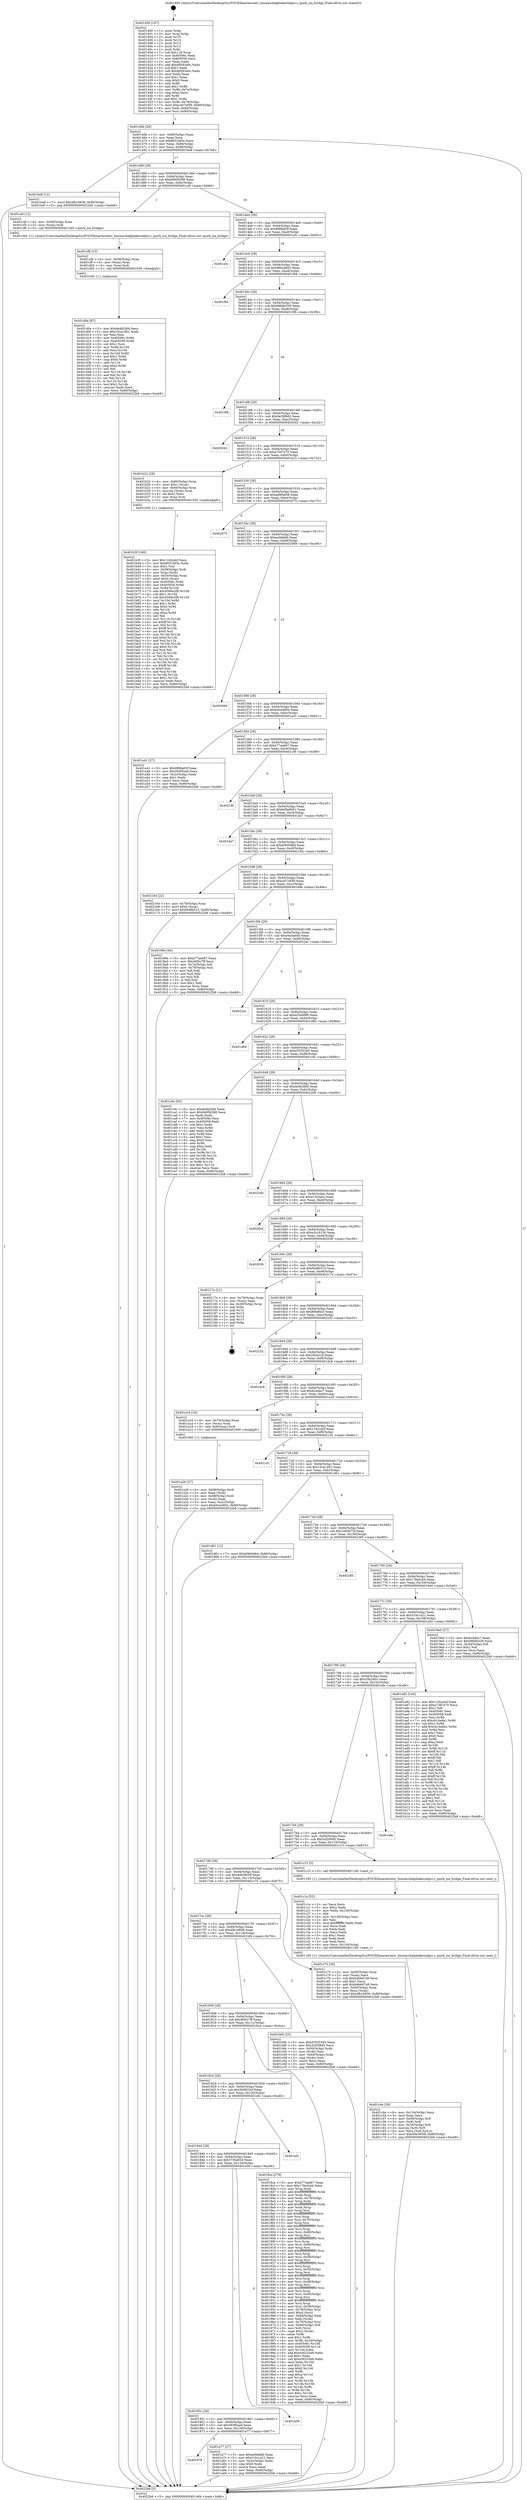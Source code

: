 digraph "0x401400" {
  label = "0x401400 (/mnt/c/Users/mathe/Desktop/tcc/POCII/binaries/extr_linuxarchalphakernelpci.c_quirk_isa_bridge_Final-ollvm.out::main(0))"
  labelloc = "t"
  node[shape=record]

  Entry [label="",width=0.3,height=0.3,shape=circle,fillcolor=black,style=filled]
  "0x40146b" [label="{
     0x40146b [29]\l
     | [instrs]\l
     &nbsp;&nbsp;0x40146b \<+3\>: mov -0x80(%rbp),%eax\l
     &nbsp;&nbsp;0x40146e \<+2\>: mov %eax,%ecx\l
     &nbsp;&nbsp;0x401470 \<+6\>: sub $0x8031bf3e,%ecx\l
     &nbsp;&nbsp;0x401476 \<+6\>: mov %eax,-0x94(%rbp)\l
     &nbsp;&nbsp;0x40147c \<+6\>: mov %ecx,-0x98(%rbp)\l
     &nbsp;&nbsp;0x401482 \<+6\>: je 0000000000401be8 \<main+0x7e8\>\l
  }"]
  "0x401be8" [label="{
     0x401be8 [12]\l
     | [instrs]\l
     &nbsp;&nbsp;0x401be8 \<+7\>: movl $0x4fb16836,-0x80(%rbp)\l
     &nbsp;&nbsp;0x401bef \<+5\>: jmp 00000000004022b8 \<main+0xeb8\>\l
  }"]
  "0x401488" [label="{
     0x401488 [28]\l
     | [instrs]\l
     &nbsp;&nbsp;0x401488 \<+5\>: jmp 000000000040148d \<main+0x8d\>\l
     &nbsp;&nbsp;0x40148d \<+6\>: mov -0x94(%rbp),%eax\l
     &nbsp;&nbsp;0x401493 \<+5\>: sub $0x8485b398,%eax\l
     &nbsp;&nbsp;0x401498 \<+6\>: mov %eax,-0x9c(%rbp)\l
     &nbsp;&nbsp;0x40149e \<+6\>: je 0000000000401cef \<main+0x8ef\>\l
  }"]
  Exit [label="",width=0.3,height=0.3,shape=circle,fillcolor=black,style=filled,peripheries=2]
  "0x401cef" [label="{
     0x401cef [12]\l
     | [instrs]\l
     &nbsp;&nbsp;0x401cef \<+4\>: mov -0x58(%rbp),%rax\l
     &nbsp;&nbsp;0x401cf3 \<+3\>: mov (%rax),%rdi\l
     &nbsp;&nbsp;0x401cf6 \<+5\>: call 00000000004013e0 \<quirk_isa_bridge\>\l
     | [calls]\l
     &nbsp;&nbsp;0x4013e0 \{1\} (/mnt/c/Users/mathe/Desktop/tcc/POCII/binaries/extr_linuxarchalphakernelpci.c_quirk_isa_bridge_Final-ollvm.out::quirk_isa_bridge)\l
  }"]
  "0x4014a4" [label="{
     0x4014a4 [28]\l
     | [instrs]\l
     &nbsp;&nbsp;0x4014a4 \<+5\>: jmp 00000000004014a9 \<main+0xa9\>\l
     &nbsp;&nbsp;0x4014a9 \<+6\>: mov -0x94(%rbp),%eax\l
     &nbsp;&nbsp;0x4014af \<+5\>: sub $0x8f98a83f,%eax\l
     &nbsp;&nbsp;0x4014b4 \<+6\>: mov %eax,-0xa0(%rbp)\l
     &nbsp;&nbsp;0x4014ba \<+6\>: je 0000000000401a5c \<main+0x65c\>\l
  }"]
  "0x401d0a" [label="{
     0x401d0a [87]\l
     | [instrs]\l
     &nbsp;&nbsp;0x401d0a \<+5\>: mov $0xde4b2bf4,%ecx\l
     &nbsp;&nbsp;0x401d0f \<+5\>: mov $0x15ca1461,%edx\l
     &nbsp;&nbsp;0x401d14 \<+2\>: xor %esi,%esi\l
     &nbsp;&nbsp;0x401d16 \<+8\>: mov 0x40506c,%r8d\l
     &nbsp;&nbsp;0x401d1e \<+8\>: mov 0x405058,%r9d\l
     &nbsp;&nbsp;0x401d26 \<+3\>: sub $0x1,%esi\l
     &nbsp;&nbsp;0x401d29 \<+3\>: mov %r8d,%r10d\l
     &nbsp;&nbsp;0x401d2c \<+3\>: add %esi,%r10d\l
     &nbsp;&nbsp;0x401d2f \<+4\>: imul %r10d,%r8d\l
     &nbsp;&nbsp;0x401d33 \<+4\>: and $0x1,%r8d\l
     &nbsp;&nbsp;0x401d37 \<+4\>: cmp $0x0,%r8d\l
     &nbsp;&nbsp;0x401d3b \<+4\>: sete %r11b\l
     &nbsp;&nbsp;0x401d3f \<+4\>: cmp $0xa,%r9d\l
     &nbsp;&nbsp;0x401d43 \<+3\>: setl %bl\l
     &nbsp;&nbsp;0x401d46 \<+3\>: mov %r11b,%r14b\l
     &nbsp;&nbsp;0x401d49 \<+3\>: and %bl,%r14b\l
     &nbsp;&nbsp;0x401d4c \<+3\>: xor %bl,%r11b\l
     &nbsp;&nbsp;0x401d4f \<+3\>: or %r11b,%r14b\l
     &nbsp;&nbsp;0x401d52 \<+4\>: test $0x1,%r14b\l
     &nbsp;&nbsp;0x401d56 \<+3\>: cmovne %edx,%ecx\l
     &nbsp;&nbsp;0x401d59 \<+3\>: mov %ecx,-0x80(%rbp)\l
     &nbsp;&nbsp;0x401d5c \<+5\>: jmp 00000000004022b8 \<main+0xeb8\>\l
  }"]
  "0x401a5c" [label="{
     0x401a5c\l
  }", style=dashed]
  "0x4014c0" [label="{
     0x4014c0 [28]\l
     | [instrs]\l
     &nbsp;&nbsp;0x4014c0 \<+5\>: jmp 00000000004014c5 \<main+0xc5\>\l
     &nbsp;&nbsp;0x4014c5 \<+6\>: mov -0x94(%rbp),%eax\l
     &nbsp;&nbsp;0x4014cb \<+5\>: sub $0x96bc46d3,%eax\l
     &nbsp;&nbsp;0x4014d0 \<+6\>: mov %eax,-0xa4(%rbp)\l
     &nbsp;&nbsp;0x4014d6 \<+6\>: je 0000000000401f84 \<main+0xb84\>\l
  }"]
  "0x401cfb" [label="{
     0x401cfb [15]\l
     | [instrs]\l
     &nbsp;&nbsp;0x401cfb \<+4\>: mov -0x58(%rbp),%rax\l
     &nbsp;&nbsp;0x401cff \<+3\>: mov (%rax),%rax\l
     &nbsp;&nbsp;0x401d02 \<+3\>: mov %rax,%rdi\l
     &nbsp;&nbsp;0x401d05 \<+5\>: call 0000000000401030 \<free@plt\>\l
     | [calls]\l
     &nbsp;&nbsp;0x401030 \{1\} (unknown)\l
  }"]
  "0x401f84" [label="{
     0x401f84\l
  }", style=dashed]
  "0x4014dc" [label="{
     0x4014dc [28]\l
     | [instrs]\l
     &nbsp;&nbsp;0x4014dc \<+5\>: jmp 00000000004014e1 \<main+0xe1\>\l
     &nbsp;&nbsp;0x4014e1 \<+6\>: mov -0x94(%rbp),%eax\l
     &nbsp;&nbsp;0x4014e7 \<+5\>: sub $0x99b8e539,%eax\l
     &nbsp;&nbsp;0x4014ec \<+6\>: mov %eax,-0xa8(%rbp)\l
     &nbsp;&nbsp;0x4014f2 \<+6\>: je 00000000004019fb \<main+0x5fb\>\l
  }"]
  "0x401c4e" [label="{
     0x401c4e [39]\l
     | [instrs]\l
     &nbsp;&nbsp;0x401c4e \<+6\>: mov -0x134(%rbp),%ecx\l
     &nbsp;&nbsp;0x401c54 \<+3\>: imul %eax,%ecx\l
     &nbsp;&nbsp;0x401c57 \<+4\>: mov -0x58(%rbp),%r8\l
     &nbsp;&nbsp;0x401c5b \<+3\>: mov (%r8),%r8\l
     &nbsp;&nbsp;0x401c5e \<+4\>: mov -0x50(%rbp),%r9\l
     &nbsp;&nbsp;0x401c62 \<+3\>: movslq (%r9),%r9\l
     &nbsp;&nbsp;0x401c65 \<+4\>: mov %ecx,(%r8,%r9,4)\l
     &nbsp;&nbsp;0x401c69 \<+7\>: movl $0x40b3830f,-0x80(%rbp)\l
     &nbsp;&nbsp;0x401c70 \<+5\>: jmp 00000000004022b8 \<main+0xeb8\>\l
  }"]
  "0x4019fb" [label="{
     0x4019fb\l
  }", style=dashed]
  "0x4014f8" [label="{
     0x4014f8 [28]\l
     | [instrs]\l
     &nbsp;&nbsp;0x4014f8 \<+5\>: jmp 00000000004014fd \<main+0xfd\>\l
     &nbsp;&nbsp;0x4014fd \<+6\>: mov -0x94(%rbp),%eax\l
     &nbsp;&nbsp;0x401503 \<+5\>: sub $0x9e30f8d2,%eax\l
     &nbsp;&nbsp;0x401508 \<+6\>: mov %eax,-0xac(%rbp)\l
     &nbsp;&nbsp;0x40150e \<+6\>: je 0000000000402042 \<main+0xc42\>\l
  }"]
  "0x401c1a" [label="{
     0x401c1a [52]\l
     | [instrs]\l
     &nbsp;&nbsp;0x401c1a \<+2\>: xor %ecx,%ecx\l
     &nbsp;&nbsp;0x401c1c \<+5\>: mov $0x2,%edx\l
     &nbsp;&nbsp;0x401c21 \<+6\>: mov %edx,-0x130(%rbp)\l
     &nbsp;&nbsp;0x401c27 \<+1\>: cltd\l
     &nbsp;&nbsp;0x401c28 \<+6\>: mov -0x130(%rbp),%esi\l
     &nbsp;&nbsp;0x401c2e \<+2\>: idiv %esi\l
     &nbsp;&nbsp;0x401c30 \<+6\>: imul $0xfffffffe,%edx,%edx\l
     &nbsp;&nbsp;0x401c36 \<+2\>: mov %ecx,%edi\l
     &nbsp;&nbsp;0x401c38 \<+2\>: sub %edx,%edi\l
     &nbsp;&nbsp;0x401c3a \<+2\>: mov %ecx,%edx\l
     &nbsp;&nbsp;0x401c3c \<+3\>: sub $0x1,%edx\l
     &nbsp;&nbsp;0x401c3f \<+2\>: add %edx,%edi\l
     &nbsp;&nbsp;0x401c41 \<+2\>: sub %edi,%ecx\l
     &nbsp;&nbsp;0x401c43 \<+6\>: mov %ecx,-0x134(%rbp)\l
     &nbsp;&nbsp;0x401c49 \<+5\>: call 0000000000401160 \<next_i\>\l
     | [calls]\l
     &nbsp;&nbsp;0x401160 \{1\} (/mnt/c/Users/mathe/Desktop/tcc/POCII/binaries/extr_linuxarchalphakernelpci.c_quirk_isa_bridge_Final-ollvm.out::next_i)\l
  }"]
  "0x402042" [label="{
     0x402042\l
  }", style=dashed]
  "0x401514" [label="{
     0x401514 [28]\l
     | [instrs]\l
     &nbsp;&nbsp;0x401514 \<+5\>: jmp 0000000000401519 \<main+0x119\>\l
     &nbsp;&nbsp;0x401519 \<+6\>: mov -0x94(%rbp),%eax\l
     &nbsp;&nbsp;0x40151f \<+5\>: sub $0xa7387e70,%eax\l
     &nbsp;&nbsp;0x401524 \<+6\>: mov %eax,-0xb0(%rbp)\l
     &nbsp;&nbsp;0x40152a \<+6\>: je 0000000000401b22 \<main+0x722\>\l
  }"]
  "0x401b3f" [label="{
     0x401b3f [169]\l
     | [instrs]\l
     &nbsp;&nbsp;0x401b3f \<+5\>: mov $0x1162cdcf,%ecx\l
     &nbsp;&nbsp;0x401b44 \<+5\>: mov $0x8031bf3e,%edx\l
     &nbsp;&nbsp;0x401b49 \<+3\>: mov $0x1,%sil\l
     &nbsp;&nbsp;0x401b4c \<+4\>: mov -0x58(%rbp),%rdi\l
     &nbsp;&nbsp;0x401b50 \<+3\>: mov %rax,(%rdi)\l
     &nbsp;&nbsp;0x401b53 \<+4\>: mov -0x50(%rbp),%rax\l
     &nbsp;&nbsp;0x401b57 \<+6\>: movl $0x0,(%rax)\l
     &nbsp;&nbsp;0x401b5d \<+8\>: mov 0x40506c,%r8d\l
     &nbsp;&nbsp;0x401b65 \<+8\>: mov 0x405058,%r9d\l
     &nbsp;&nbsp;0x401b6d \<+3\>: mov %r8d,%r10d\l
     &nbsp;&nbsp;0x401b70 \<+7\>: add $0x4566e2f8,%r10d\l
     &nbsp;&nbsp;0x401b77 \<+4\>: sub $0x1,%r10d\l
     &nbsp;&nbsp;0x401b7b \<+7\>: sub $0x4566e2f8,%r10d\l
     &nbsp;&nbsp;0x401b82 \<+4\>: imul %r10d,%r8d\l
     &nbsp;&nbsp;0x401b86 \<+4\>: and $0x1,%r8d\l
     &nbsp;&nbsp;0x401b8a \<+4\>: cmp $0x0,%r8d\l
     &nbsp;&nbsp;0x401b8e \<+4\>: sete %r11b\l
     &nbsp;&nbsp;0x401b92 \<+4\>: cmp $0xa,%r9d\l
     &nbsp;&nbsp;0x401b96 \<+3\>: setl %bl\l
     &nbsp;&nbsp;0x401b99 \<+3\>: mov %r11b,%r14b\l
     &nbsp;&nbsp;0x401b9c \<+4\>: xor $0xff,%r14b\l
     &nbsp;&nbsp;0x401ba0 \<+3\>: mov %bl,%r15b\l
     &nbsp;&nbsp;0x401ba3 \<+4\>: xor $0xff,%r15b\l
     &nbsp;&nbsp;0x401ba7 \<+4\>: xor $0x0,%sil\l
     &nbsp;&nbsp;0x401bab \<+3\>: mov %r14b,%r12b\l
     &nbsp;&nbsp;0x401bae \<+4\>: and $0x0,%r12b\l
     &nbsp;&nbsp;0x401bb2 \<+3\>: and %sil,%r11b\l
     &nbsp;&nbsp;0x401bb5 \<+3\>: mov %r15b,%r13b\l
     &nbsp;&nbsp;0x401bb8 \<+4\>: and $0x0,%r13b\l
     &nbsp;&nbsp;0x401bbc \<+3\>: and %sil,%bl\l
     &nbsp;&nbsp;0x401bbf \<+3\>: or %r11b,%r12b\l
     &nbsp;&nbsp;0x401bc2 \<+3\>: or %bl,%r13b\l
     &nbsp;&nbsp;0x401bc5 \<+3\>: xor %r13b,%r12b\l
     &nbsp;&nbsp;0x401bc8 \<+3\>: or %r15b,%r14b\l
     &nbsp;&nbsp;0x401bcb \<+4\>: xor $0xff,%r14b\l
     &nbsp;&nbsp;0x401bcf \<+4\>: or $0x0,%sil\l
     &nbsp;&nbsp;0x401bd3 \<+3\>: and %sil,%r14b\l
     &nbsp;&nbsp;0x401bd6 \<+3\>: or %r14b,%r12b\l
     &nbsp;&nbsp;0x401bd9 \<+4\>: test $0x1,%r12b\l
     &nbsp;&nbsp;0x401bdd \<+3\>: cmovne %edx,%ecx\l
     &nbsp;&nbsp;0x401be0 \<+3\>: mov %ecx,-0x80(%rbp)\l
     &nbsp;&nbsp;0x401be3 \<+5\>: jmp 00000000004022b8 \<main+0xeb8\>\l
  }"]
  "0x401b22" [label="{
     0x401b22 [29]\l
     | [instrs]\l
     &nbsp;&nbsp;0x401b22 \<+4\>: mov -0x60(%rbp),%rax\l
     &nbsp;&nbsp;0x401b26 \<+6\>: movl $0x1,(%rax)\l
     &nbsp;&nbsp;0x401b2c \<+4\>: mov -0x60(%rbp),%rax\l
     &nbsp;&nbsp;0x401b30 \<+3\>: movslq (%rax),%rax\l
     &nbsp;&nbsp;0x401b33 \<+4\>: shl $0x2,%rax\l
     &nbsp;&nbsp;0x401b37 \<+3\>: mov %rax,%rdi\l
     &nbsp;&nbsp;0x401b3a \<+5\>: call 0000000000401050 \<malloc@plt\>\l
     | [calls]\l
     &nbsp;&nbsp;0x401050 \{1\} (unknown)\l
  }"]
  "0x401530" [label="{
     0x401530 [28]\l
     | [instrs]\l
     &nbsp;&nbsp;0x401530 \<+5\>: jmp 0000000000401535 \<main+0x135\>\l
     &nbsp;&nbsp;0x401535 \<+6\>: mov -0x94(%rbp),%eax\l
     &nbsp;&nbsp;0x40153b \<+5\>: sub $0xadf6bb58,%eax\l
     &nbsp;&nbsp;0x401540 \<+6\>: mov %eax,-0xb4(%rbp)\l
     &nbsp;&nbsp;0x401546 \<+6\>: je 0000000000402075 \<main+0xc75\>\l
  }"]
  "0x401878" [label="{
     0x401878\l
  }", style=dashed]
  "0x402075" [label="{
     0x402075\l
  }", style=dashed]
  "0x40154c" [label="{
     0x40154c [28]\l
     | [instrs]\l
     &nbsp;&nbsp;0x40154c \<+5\>: jmp 0000000000401551 \<main+0x151\>\l
     &nbsp;&nbsp;0x401551 \<+6\>: mov -0x94(%rbp),%eax\l
     &nbsp;&nbsp;0x401557 \<+5\>: sub $0xae9efafd,%eax\l
     &nbsp;&nbsp;0x40155c \<+6\>: mov %eax,-0xb8(%rbp)\l
     &nbsp;&nbsp;0x401562 \<+6\>: je 0000000000402069 \<main+0xc69\>\l
  }"]
  "0x401a77" [label="{
     0x401a77 [27]\l
     | [instrs]\l
     &nbsp;&nbsp;0x401a77 \<+5\>: mov $0xae9efafd,%eax\l
     &nbsp;&nbsp;0x401a7c \<+5\>: mov $0x310c1a21,%ecx\l
     &nbsp;&nbsp;0x401a81 \<+3\>: mov -0x2c(%rbp),%edx\l
     &nbsp;&nbsp;0x401a84 \<+3\>: cmp $0x0,%edx\l
     &nbsp;&nbsp;0x401a87 \<+3\>: cmove %ecx,%eax\l
     &nbsp;&nbsp;0x401a8a \<+3\>: mov %eax,-0x80(%rbp)\l
     &nbsp;&nbsp;0x401a8d \<+5\>: jmp 00000000004022b8 \<main+0xeb8\>\l
  }"]
  "0x402069" [label="{
     0x402069\l
  }", style=dashed]
  "0x401568" [label="{
     0x401568 [28]\l
     | [instrs]\l
     &nbsp;&nbsp;0x401568 \<+5\>: jmp 000000000040156d \<main+0x16d\>\l
     &nbsp;&nbsp;0x40156d \<+6\>: mov -0x94(%rbp),%eax\l
     &nbsp;&nbsp;0x401573 \<+5\>: sub $0xb0ce485e,%eax\l
     &nbsp;&nbsp;0x401578 \<+6\>: mov %eax,-0xbc(%rbp)\l
     &nbsp;&nbsp;0x40157e \<+6\>: je 0000000000401a41 \<main+0x641\>\l
  }"]
  "0x40185c" [label="{
     0x40185c [28]\l
     | [instrs]\l
     &nbsp;&nbsp;0x40185c \<+5\>: jmp 0000000000401861 \<main+0x461\>\l
     &nbsp;&nbsp;0x401861 \<+6\>: mov -0x94(%rbp),%eax\l
     &nbsp;&nbsp;0x401867 \<+5\>: sub $0x593f5aa9,%eax\l
     &nbsp;&nbsp;0x40186c \<+6\>: mov %eax,-0x128(%rbp)\l
     &nbsp;&nbsp;0x401872 \<+6\>: je 0000000000401a77 \<main+0x677\>\l
  }"]
  "0x401a41" [label="{
     0x401a41 [27]\l
     | [instrs]\l
     &nbsp;&nbsp;0x401a41 \<+5\>: mov $0x8f98a83f,%eax\l
     &nbsp;&nbsp;0x401a46 \<+5\>: mov $0x593f5aa9,%ecx\l
     &nbsp;&nbsp;0x401a4b \<+3\>: mov -0x2c(%rbp),%edx\l
     &nbsp;&nbsp;0x401a4e \<+3\>: cmp $0x1,%edx\l
     &nbsp;&nbsp;0x401a51 \<+3\>: cmovl %ecx,%eax\l
     &nbsp;&nbsp;0x401a54 \<+3\>: mov %eax,-0x80(%rbp)\l
     &nbsp;&nbsp;0x401a57 \<+5\>: jmp 00000000004022b8 \<main+0xeb8\>\l
  }"]
  "0x401584" [label="{
     0x401584 [28]\l
     | [instrs]\l
     &nbsp;&nbsp;0x401584 \<+5\>: jmp 0000000000401589 \<main+0x189\>\l
     &nbsp;&nbsp;0x401589 \<+6\>: mov -0x94(%rbp),%eax\l
     &nbsp;&nbsp;0x40158f \<+5\>: sub $0xb77aeb67,%eax\l
     &nbsp;&nbsp;0x401594 \<+6\>: mov %eax,-0xc0(%rbp)\l
     &nbsp;&nbsp;0x40159a \<+6\>: je 000000000040218f \<main+0xd8f\>\l
  }"]
  "0x401e58" [label="{
     0x401e58\l
  }", style=dashed]
  "0x40218f" [label="{
     0x40218f\l
  }", style=dashed]
  "0x4015a0" [label="{
     0x4015a0 [28]\l
     | [instrs]\l
     &nbsp;&nbsp;0x4015a0 \<+5\>: jmp 00000000004015a5 \<main+0x1a5\>\l
     &nbsp;&nbsp;0x4015a5 \<+6\>: mov -0x94(%rbp),%eax\l
     &nbsp;&nbsp;0x4015ab \<+5\>: sub $0xbd5e8b01,%eax\l
     &nbsp;&nbsp;0x4015b0 \<+6\>: mov %eax,-0xc4(%rbp)\l
     &nbsp;&nbsp;0x4015b6 \<+6\>: je 0000000000401da7 \<main+0x9a7\>\l
  }"]
  "0x401840" [label="{
     0x401840 [28]\l
     | [instrs]\l
     &nbsp;&nbsp;0x401840 \<+5\>: jmp 0000000000401845 \<main+0x445\>\l
     &nbsp;&nbsp;0x401845 \<+6\>: mov -0x94(%rbp),%eax\l
     &nbsp;&nbsp;0x40184b \<+5\>: sub $0x5730a816,%eax\l
     &nbsp;&nbsp;0x401850 \<+6\>: mov %eax,-0x124(%rbp)\l
     &nbsp;&nbsp;0x401856 \<+6\>: je 0000000000401e58 \<main+0xa58\>\l
  }"]
  "0x401da7" [label="{
     0x401da7\l
  }", style=dashed]
  "0x4015bc" [label="{
     0x4015bc [28]\l
     | [instrs]\l
     &nbsp;&nbsp;0x4015bc \<+5\>: jmp 00000000004015c1 \<main+0x1c1\>\l
     &nbsp;&nbsp;0x4015c1 \<+6\>: mov -0x94(%rbp),%eax\l
     &nbsp;&nbsp;0x4015c7 \<+5\>: sub $0xbf400d6d,%eax\l
     &nbsp;&nbsp;0x4015cc \<+6\>: mov %eax,-0xc8(%rbp)\l
     &nbsp;&nbsp;0x4015d2 \<+6\>: je 0000000000402164 \<main+0xd64\>\l
  }"]
  "0x401ef2" [label="{
     0x401ef2\l
  }", style=dashed]
  "0x402164" [label="{
     0x402164 [22]\l
     | [instrs]\l
     &nbsp;&nbsp;0x402164 \<+4\>: mov -0x78(%rbp),%rax\l
     &nbsp;&nbsp;0x402168 \<+6\>: movl $0x0,(%rax)\l
     &nbsp;&nbsp;0x40216e \<+7\>: movl $0xf448b515,-0x80(%rbp)\l
     &nbsp;&nbsp;0x402175 \<+5\>: jmp 00000000004022b8 \<main+0xeb8\>\l
  }"]
  "0x4015d8" [label="{
     0x4015d8 [28]\l
     | [instrs]\l
     &nbsp;&nbsp;0x4015d8 \<+5\>: jmp 00000000004015dd \<main+0x1dd\>\l
     &nbsp;&nbsp;0x4015dd \<+6\>: mov -0x94(%rbp),%eax\l
     &nbsp;&nbsp;0x4015e3 \<+5\>: sub $0xc457ef39,%eax\l
     &nbsp;&nbsp;0x4015e8 \<+6\>: mov %eax,-0xcc(%rbp)\l
     &nbsp;&nbsp;0x4015ee \<+6\>: je 000000000040189e \<main+0x49e\>\l
  }"]
  "0x401a26" [label="{
     0x401a26 [27]\l
     | [instrs]\l
     &nbsp;&nbsp;0x401a26 \<+4\>: mov -0x68(%rbp),%rdi\l
     &nbsp;&nbsp;0x401a2a \<+2\>: mov %eax,(%rdi)\l
     &nbsp;&nbsp;0x401a2c \<+4\>: mov -0x68(%rbp),%rdi\l
     &nbsp;&nbsp;0x401a30 \<+2\>: mov (%rdi),%eax\l
     &nbsp;&nbsp;0x401a32 \<+3\>: mov %eax,-0x2c(%rbp)\l
     &nbsp;&nbsp;0x401a35 \<+7\>: movl $0xb0ce485e,-0x80(%rbp)\l
     &nbsp;&nbsp;0x401a3c \<+5\>: jmp 00000000004022b8 \<main+0xeb8\>\l
  }"]
  "0x40189e" [label="{
     0x40189e [44]\l
     | [instrs]\l
     &nbsp;&nbsp;0x40189e \<+5\>: mov $0xb77aeb67,%eax\l
     &nbsp;&nbsp;0x4018a3 \<+5\>: mov $0x4fd5c7ff,%ecx\l
     &nbsp;&nbsp;0x4018a8 \<+3\>: mov -0x7a(%rbp),%dl\l
     &nbsp;&nbsp;0x4018ab \<+4\>: mov -0x79(%rbp),%sil\l
     &nbsp;&nbsp;0x4018af \<+3\>: mov %dl,%dil\l
     &nbsp;&nbsp;0x4018b2 \<+3\>: and %sil,%dil\l
     &nbsp;&nbsp;0x4018b5 \<+3\>: xor %sil,%dl\l
     &nbsp;&nbsp;0x4018b8 \<+3\>: or %dl,%dil\l
     &nbsp;&nbsp;0x4018bb \<+4\>: test $0x1,%dil\l
     &nbsp;&nbsp;0x4018bf \<+3\>: cmovne %ecx,%eax\l
     &nbsp;&nbsp;0x4018c2 \<+3\>: mov %eax,-0x80(%rbp)\l
     &nbsp;&nbsp;0x4018c5 \<+5\>: jmp 00000000004022b8 \<main+0xeb8\>\l
  }"]
  "0x4015f4" [label="{
     0x4015f4 [28]\l
     | [instrs]\l
     &nbsp;&nbsp;0x4015f4 \<+5\>: jmp 00000000004015f9 \<main+0x1f9\>\l
     &nbsp;&nbsp;0x4015f9 \<+6\>: mov -0x94(%rbp),%eax\l
     &nbsp;&nbsp;0x4015ff \<+5\>: sub $0xc6a5aed4,%eax\l
     &nbsp;&nbsp;0x401604 \<+6\>: mov %eax,-0xd0(%rbp)\l
     &nbsp;&nbsp;0x40160a \<+6\>: je 00000000004022ac \<main+0xeac\>\l
  }"]
  "0x4022b8" [label="{
     0x4022b8 [5]\l
     | [instrs]\l
     &nbsp;&nbsp;0x4022b8 \<+5\>: jmp 000000000040146b \<main+0x6b\>\l
  }"]
  "0x401400" [label="{
     0x401400 [107]\l
     | [instrs]\l
     &nbsp;&nbsp;0x401400 \<+1\>: push %rbp\l
     &nbsp;&nbsp;0x401401 \<+3\>: mov %rsp,%rbp\l
     &nbsp;&nbsp;0x401404 \<+2\>: push %r15\l
     &nbsp;&nbsp;0x401406 \<+2\>: push %r14\l
     &nbsp;&nbsp;0x401408 \<+2\>: push %r13\l
     &nbsp;&nbsp;0x40140a \<+2\>: push %r12\l
     &nbsp;&nbsp;0x40140c \<+1\>: push %rbx\l
     &nbsp;&nbsp;0x40140d \<+7\>: sub $0x118,%rsp\l
     &nbsp;&nbsp;0x401414 \<+7\>: mov 0x40506c,%eax\l
     &nbsp;&nbsp;0x40141b \<+7\>: mov 0x405058,%ecx\l
     &nbsp;&nbsp;0x401422 \<+2\>: mov %eax,%edx\l
     &nbsp;&nbsp;0x401424 \<+6\>: add $0xd9593a0c,%edx\l
     &nbsp;&nbsp;0x40142a \<+3\>: sub $0x1,%edx\l
     &nbsp;&nbsp;0x40142d \<+6\>: sub $0xd9593a0c,%edx\l
     &nbsp;&nbsp;0x401433 \<+3\>: imul %edx,%eax\l
     &nbsp;&nbsp;0x401436 \<+3\>: and $0x1,%eax\l
     &nbsp;&nbsp;0x401439 \<+3\>: cmp $0x0,%eax\l
     &nbsp;&nbsp;0x40143c \<+4\>: sete %r8b\l
     &nbsp;&nbsp;0x401440 \<+4\>: and $0x1,%r8b\l
     &nbsp;&nbsp;0x401444 \<+4\>: mov %r8b,-0x7a(%rbp)\l
     &nbsp;&nbsp;0x401448 \<+3\>: cmp $0xa,%ecx\l
     &nbsp;&nbsp;0x40144b \<+4\>: setl %r8b\l
     &nbsp;&nbsp;0x40144f \<+4\>: and $0x1,%r8b\l
     &nbsp;&nbsp;0x401453 \<+4\>: mov %r8b,-0x79(%rbp)\l
     &nbsp;&nbsp;0x401457 \<+7\>: movl $0xc457ef39,-0x80(%rbp)\l
     &nbsp;&nbsp;0x40145e \<+6\>: mov %edi,-0x84(%rbp)\l
     &nbsp;&nbsp;0x401464 \<+7\>: mov %rsi,-0x90(%rbp)\l
  }"]
  "0x401824" [label="{
     0x401824 [28]\l
     | [instrs]\l
     &nbsp;&nbsp;0x401824 \<+5\>: jmp 0000000000401829 \<main+0x429\>\l
     &nbsp;&nbsp;0x401829 \<+6\>: mov -0x94(%rbp),%eax\l
     &nbsp;&nbsp;0x40182f \<+5\>: sub $0x500633cf,%eax\l
     &nbsp;&nbsp;0x401834 \<+6\>: mov %eax,-0x120(%rbp)\l
     &nbsp;&nbsp;0x40183a \<+6\>: je 0000000000401ef2 \<main+0xaf2\>\l
  }"]
  "0x4022ac" [label="{
     0x4022ac\l
  }", style=dashed]
  "0x401610" [label="{
     0x401610 [28]\l
     | [instrs]\l
     &nbsp;&nbsp;0x401610 \<+5\>: jmp 0000000000401615 \<main+0x215\>\l
     &nbsp;&nbsp;0x401615 \<+6\>: mov -0x94(%rbp),%eax\l
     &nbsp;&nbsp;0x40161b \<+5\>: sub $0xd25e6f96,%eax\l
     &nbsp;&nbsp;0x401620 \<+6\>: mov %eax,-0xd4(%rbp)\l
     &nbsp;&nbsp;0x401626 \<+6\>: je 0000000000401d6d \<main+0x96d\>\l
  }"]
  "0x4018ca" [label="{
     0x4018ca [278]\l
     | [instrs]\l
     &nbsp;&nbsp;0x4018ca \<+5\>: mov $0xb77aeb67,%eax\l
     &nbsp;&nbsp;0x4018cf \<+5\>: mov $0x178a5cb4,%ecx\l
     &nbsp;&nbsp;0x4018d4 \<+3\>: mov %rsp,%rdx\l
     &nbsp;&nbsp;0x4018d7 \<+4\>: add $0xfffffffffffffff0,%rdx\l
     &nbsp;&nbsp;0x4018db \<+3\>: mov %rdx,%rsp\l
     &nbsp;&nbsp;0x4018de \<+4\>: mov %rdx,-0x78(%rbp)\l
     &nbsp;&nbsp;0x4018e2 \<+3\>: mov %rsp,%rdx\l
     &nbsp;&nbsp;0x4018e5 \<+4\>: add $0xfffffffffffffff0,%rdx\l
     &nbsp;&nbsp;0x4018e9 \<+3\>: mov %rdx,%rsp\l
     &nbsp;&nbsp;0x4018ec \<+3\>: mov %rsp,%rsi\l
     &nbsp;&nbsp;0x4018ef \<+4\>: add $0xfffffffffffffff0,%rsi\l
     &nbsp;&nbsp;0x4018f3 \<+3\>: mov %rsi,%rsp\l
     &nbsp;&nbsp;0x4018f6 \<+4\>: mov %rsi,-0x70(%rbp)\l
     &nbsp;&nbsp;0x4018fa \<+3\>: mov %rsp,%rsi\l
     &nbsp;&nbsp;0x4018fd \<+4\>: add $0xfffffffffffffff0,%rsi\l
     &nbsp;&nbsp;0x401901 \<+3\>: mov %rsi,%rsp\l
     &nbsp;&nbsp;0x401904 \<+4\>: mov %rsi,-0x68(%rbp)\l
     &nbsp;&nbsp;0x401908 \<+3\>: mov %rsp,%rsi\l
     &nbsp;&nbsp;0x40190b \<+4\>: add $0xfffffffffffffff0,%rsi\l
     &nbsp;&nbsp;0x40190f \<+3\>: mov %rsi,%rsp\l
     &nbsp;&nbsp;0x401912 \<+4\>: mov %rsi,-0x60(%rbp)\l
     &nbsp;&nbsp;0x401916 \<+3\>: mov %rsp,%rsi\l
     &nbsp;&nbsp;0x401919 \<+4\>: add $0xfffffffffffffff0,%rsi\l
     &nbsp;&nbsp;0x40191d \<+3\>: mov %rsi,%rsp\l
     &nbsp;&nbsp;0x401920 \<+4\>: mov %rsi,-0x58(%rbp)\l
     &nbsp;&nbsp;0x401924 \<+3\>: mov %rsp,%rsi\l
     &nbsp;&nbsp;0x401927 \<+4\>: add $0xfffffffffffffff0,%rsi\l
     &nbsp;&nbsp;0x40192b \<+3\>: mov %rsi,%rsp\l
     &nbsp;&nbsp;0x40192e \<+4\>: mov %rsi,-0x50(%rbp)\l
     &nbsp;&nbsp;0x401932 \<+3\>: mov %rsp,%rsi\l
     &nbsp;&nbsp;0x401935 \<+4\>: add $0xfffffffffffffff0,%rsi\l
     &nbsp;&nbsp;0x401939 \<+3\>: mov %rsi,%rsp\l
     &nbsp;&nbsp;0x40193c \<+4\>: mov %rsi,-0x48(%rbp)\l
     &nbsp;&nbsp;0x401940 \<+3\>: mov %rsp,%rsi\l
     &nbsp;&nbsp;0x401943 \<+4\>: add $0xfffffffffffffff0,%rsi\l
     &nbsp;&nbsp;0x401947 \<+3\>: mov %rsi,%rsp\l
     &nbsp;&nbsp;0x40194a \<+4\>: mov %rsi,-0x40(%rbp)\l
     &nbsp;&nbsp;0x40194e \<+3\>: mov %rsp,%rsi\l
     &nbsp;&nbsp;0x401951 \<+4\>: add $0xfffffffffffffff0,%rsi\l
     &nbsp;&nbsp;0x401955 \<+3\>: mov %rsi,%rsp\l
     &nbsp;&nbsp;0x401958 \<+4\>: mov %rsi,-0x38(%rbp)\l
     &nbsp;&nbsp;0x40195c \<+4\>: mov -0x78(%rbp),%rsi\l
     &nbsp;&nbsp;0x401960 \<+6\>: movl $0x0,(%rsi)\l
     &nbsp;&nbsp;0x401966 \<+6\>: mov -0x84(%rbp),%edi\l
     &nbsp;&nbsp;0x40196c \<+2\>: mov %edi,(%rdx)\l
     &nbsp;&nbsp;0x40196e \<+4\>: mov -0x70(%rbp),%rsi\l
     &nbsp;&nbsp;0x401972 \<+7\>: mov -0x90(%rbp),%r8\l
     &nbsp;&nbsp;0x401979 \<+3\>: mov %r8,(%rsi)\l
     &nbsp;&nbsp;0x40197c \<+3\>: cmpl $0x2,(%rdx)\l
     &nbsp;&nbsp;0x40197f \<+4\>: setne %r9b\l
     &nbsp;&nbsp;0x401983 \<+4\>: and $0x1,%r9b\l
     &nbsp;&nbsp;0x401987 \<+4\>: mov %r9b,-0x2d(%rbp)\l
     &nbsp;&nbsp;0x40198b \<+8\>: mov 0x40506c,%r10d\l
     &nbsp;&nbsp;0x401993 \<+8\>: mov 0x405058,%r11d\l
     &nbsp;&nbsp;0x40199b \<+3\>: mov %r10d,%ebx\l
     &nbsp;&nbsp;0x40199e \<+6\>: add $0xe56233e9,%ebx\l
     &nbsp;&nbsp;0x4019a4 \<+3\>: sub $0x1,%ebx\l
     &nbsp;&nbsp;0x4019a7 \<+6\>: sub $0xe56233e9,%ebx\l
     &nbsp;&nbsp;0x4019ad \<+4\>: imul %ebx,%r10d\l
     &nbsp;&nbsp;0x4019b1 \<+4\>: and $0x1,%r10d\l
     &nbsp;&nbsp;0x4019b5 \<+4\>: cmp $0x0,%r10d\l
     &nbsp;&nbsp;0x4019b9 \<+4\>: sete %r9b\l
     &nbsp;&nbsp;0x4019bd \<+4\>: cmp $0xa,%r11d\l
     &nbsp;&nbsp;0x4019c1 \<+4\>: setl %r14b\l
     &nbsp;&nbsp;0x4019c5 \<+3\>: mov %r9b,%r15b\l
     &nbsp;&nbsp;0x4019c8 \<+3\>: and %r14b,%r15b\l
     &nbsp;&nbsp;0x4019cb \<+3\>: xor %r14b,%r9b\l
     &nbsp;&nbsp;0x4019ce \<+3\>: or %r9b,%r15b\l
     &nbsp;&nbsp;0x4019d1 \<+4\>: test $0x1,%r15b\l
     &nbsp;&nbsp;0x4019d5 \<+3\>: cmovne %ecx,%eax\l
     &nbsp;&nbsp;0x4019d8 \<+3\>: mov %eax,-0x80(%rbp)\l
     &nbsp;&nbsp;0x4019db \<+5\>: jmp 00000000004022b8 \<main+0xeb8\>\l
  }"]
  "0x401d6d" [label="{
     0x401d6d\l
  }", style=dashed]
  "0x40162c" [label="{
     0x40162c [28]\l
     | [instrs]\l
     &nbsp;&nbsp;0x40162c \<+5\>: jmp 0000000000401631 \<main+0x231\>\l
     &nbsp;&nbsp;0x401631 \<+6\>: mov -0x94(%rbp),%eax\l
     &nbsp;&nbsp;0x401637 \<+5\>: sub $0xd3555345,%eax\l
     &nbsp;&nbsp;0x40163c \<+6\>: mov %eax,-0xd8(%rbp)\l
     &nbsp;&nbsp;0x401642 \<+6\>: je 0000000000401c9c \<main+0x89c\>\l
  }"]
  "0x401808" [label="{
     0x401808 [28]\l
     | [instrs]\l
     &nbsp;&nbsp;0x401808 \<+5\>: jmp 000000000040180d \<main+0x40d\>\l
     &nbsp;&nbsp;0x40180d \<+6\>: mov -0x94(%rbp),%eax\l
     &nbsp;&nbsp;0x401813 \<+5\>: sub $0x4fd5c7ff,%eax\l
     &nbsp;&nbsp;0x401818 \<+6\>: mov %eax,-0x11c(%rbp)\l
     &nbsp;&nbsp;0x40181e \<+6\>: je 00000000004018ca \<main+0x4ca\>\l
  }"]
  "0x401c9c" [label="{
     0x401c9c [83]\l
     | [instrs]\l
     &nbsp;&nbsp;0x401c9c \<+5\>: mov $0xde4b2bf4,%eax\l
     &nbsp;&nbsp;0x401ca1 \<+5\>: mov $0x8485b398,%ecx\l
     &nbsp;&nbsp;0x401ca6 \<+2\>: xor %edx,%edx\l
     &nbsp;&nbsp;0x401ca8 \<+7\>: mov 0x40506c,%esi\l
     &nbsp;&nbsp;0x401caf \<+7\>: mov 0x405058,%edi\l
     &nbsp;&nbsp;0x401cb6 \<+3\>: sub $0x1,%edx\l
     &nbsp;&nbsp;0x401cb9 \<+3\>: mov %esi,%r8d\l
     &nbsp;&nbsp;0x401cbc \<+3\>: add %edx,%r8d\l
     &nbsp;&nbsp;0x401cbf \<+4\>: imul %r8d,%esi\l
     &nbsp;&nbsp;0x401cc3 \<+3\>: and $0x1,%esi\l
     &nbsp;&nbsp;0x401cc6 \<+3\>: cmp $0x0,%esi\l
     &nbsp;&nbsp;0x401cc9 \<+4\>: sete %r9b\l
     &nbsp;&nbsp;0x401ccd \<+3\>: cmp $0xa,%edi\l
     &nbsp;&nbsp;0x401cd0 \<+4\>: setl %r10b\l
     &nbsp;&nbsp;0x401cd4 \<+3\>: mov %r9b,%r11b\l
     &nbsp;&nbsp;0x401cd7 \<+3\>: and %r10b,%r11b\l
     &nbsp;&nbsp;0x401cda \<+3\>: xor %r10b,%r9b\l
     &nbsp;&nbsp;0x401cdd \<+3\>: or %r9b,%r11b\l
     &nbsp;&nbsp;0x401ce0 \<+4\>: test $0x1,%r11b\l
     &nbsp;&nbsp;0x401ce4 \<+3\>: cmovne %ecx,%eax\l
     &nbsp;&nbsp;0x401ce7 \<+3\>: mov %eax,-0x80(%rbp)\l
     &nbsp;&nbsp;0x401cea \<+5\>: jmp 00000000004022b8 \<main+0xeb8\>\l
  }"]
  "0x401648" [label="{
     0x401648 [28]\l
     | [instrs]\l
     &nbsp;&nbsp;0x401648 \<+5\>: jmp 000000000040164d \<main+0x24d\>\l
     &nbsp;&nbsp;0x40164d \<+6\>: mov -0x94(%rbp),%eax\l
     &nbsp;&nbsp;0x401653 \<+5\>: sub $0xde4b2bf4,%eax\l
     &nbsp;&nbsp;0x401658 \<+6\>: mov %eax,-0xdc(%rbp)\l
     &nbsp;&nbsp;0x40165e \<+6\>: je 000000000040220b \<main+0xe0b\>\l
  }"]
  "0x401bf4" [label="{
     0x401bf4 [33]\l
     | [instrs]\l
     &nbsp;&nbsp;0x401bf4 \<+5\>: mov $0xd3555345,%eax\l
     &nbsp;&nbsp;0x401bf9 \<+5\>: mov $0x3cf209d5,%ecx\l
     &nbsp;&nbsp;0x401bfe \<+4\>: mov -0x50(%rbp),%rdx\l
     &nbsp;&nbsp;0x401c02 \<+2\>: mov (%rdx),%esi\l
     &nbsp;&nbsp;0x401c04 \<+4\>: mov -0x60(%rbp),%rdx\l
     &nbsp;&nbsp;0x401c08 \<+2\>: cmp (%rdx),%esi\l
     &nbsp;&nbsp;0x401c0a \<+3\>: cmovl %ecx,%eax\l
     &nbsp;&nbsp;0x401c0d \<+3\>: mov %eax,-0x80(%rbp)\l
     &nbsp;&nbsp;0x401c10 \<+5\>: jmp 00000000004022b8 \<main+0xeb8\>\l
  }"]
  "0x40220b" [label="{
     0x40220b\l
  }", style=dashed]
  "0x401664" [label="{
     0x401664 [28]\l
     | [instrs]\l
     &nbsp;&nbsp;0x401664 \<+5\>: jmp 0000000000401669 \<main+0x269\>\l
     &nbsp;&nbsp;0x401669 \<+6\>: mov -0x94(%rbp),%eax\l
     &nbsp;&nbsp;0x40166f \<+5\>: sub $0xe132eaca,%eax\l
     &nbsp;&nbsp;0x401674 \<+6\>: mov %eax,-0xe0(%rbp)\l
     &nbsp;&nbsp;0x40167a \<+6\>: je 00000000004020cd \<main+0xccd\>\l
  }"]
  "0x4017ec" [label="{
     0x4017ec [28]\l
     | [instrs]\l
     &nbsp;&nbsp;0x4017ec \<+5\>: jmp 00000000004017f1 \<main+0x3f1\>\l
     &nbsp;&nbsp;0x4017f1 \<+6\>: mov -0x94(%rbp),%eax\l
     &nbsp;&nbsp;0x4017f7 \<+5\>: sub $0x4fb16836,%eax\l
     &nbsp;&nbsp;0x4017fc \<+6\>: mov %eax,-0x118(%rbp)\l
     &nbsp;&nbsp;0x401802 \<+6\>: je 0000000000401bf4 \<main+0x7f4\>\l
  }"]
  "0x4020cd" [label="{
     0x4020cd\l
  }", style=dashed]
  "0x401680" [label="{
     0x401680 [28]\l
     | [instrs]\l
     &nbsp;&nbsp;0x401680 \<+5\>: jmp 0000000000401685 \<main+0x285\>\l
     &nbsp;&nbsp;0x401685 \<+6\>: mov -0x94(%rbp),%eax\l
     &nbsp;&nbsp;0x40168b \<+5\>: sub $0xe3c16130,%eax\l
     &nbsp;&nbsp;0x401690 \<+6\>: mov %eax,-0xe4(%rbp)\l
     &nbsp;&nbsp;0x401696 \<+6\>: je 0000000000402036 \<main+0xc36\>\l
  }"]
  "0x401c75" [label="{
     0x401c75 [39]\l
     | [instrs]\l
     &nbsp;&nbsp;0x401c75 \<+4\>: mov -0x50(%rbp),%rax\l
     &nbsp;&nbsp;0x401c79 \<+2\>: mov (%rax),%ecx\l
     &nbsp;&nbsp;0x401c7b \<+6\>: sub $0xb4b6d7a9,%ecx\l
     &nbsp;&nbsp;0x401c81 \<+3\>: add $0x1,%ecx\l
     &nbsp;&nbsp;0x401c84 \<+6\>: add $0xb4b6d7a9,%ecx\l
     &nbsp;&nbsp;0x401c8a \<+4\>: mov -0x50(%rbp),%rax\l
     &nbsp;&nbsp;0x401c8e \<+2\>: mov %ecx,(%rax)\l
     &nbsp;&nbsp;0x401c90 \<+7\>: movl $0x4fb16836,-0x80(%rbp)\l
     &nbsp;&nbsp;0x401c97 \<+5\>: jmp 00000000004022b8 \<main+0xeb8\>\l
  }"]
  "0x402036" [label="{
     0x402036\l
  }", style=dashed]
  "0x40169c" [label="{
     0x40169c [28]\l
     | [instrs]\l
     &nbsp;&nbsp;0x40169c \<+5\>: jmp 00000000004016a1 \<main+0x2a1\>\l
     &nbsp;&nbsp;0x4016a1 \<+6\>: mov -0x94(%rbp),%eax\l
     &nbsp;&nbsp;0x4016a7 \<+5\>: sub $0xf448b515,%eax\l
     &nbsp;&nbsp;0x4016ac \<+6\>: mov %eax,-0xe8(%rbp)\l
     &nbsp;&nbsp;0x4016b2 \<+6\>: je 000000000040217a \<main+0xd7a\>\l
  }"]
  "0x4017d0" [label="{
     0x4017d0 [28]\l
     | [instrs]\l
     &nbsp;&nbsp;0x4017d0 \<+5\>: jmp 00000000004017d5 \<main+0x3d5\>\l
     &nbsp;&nbsp;0x4017d5 \<+6\>: mov -0x94(%rbp),%eax\l
     &nbsp;&nbsp;0x4017db \<+5\>: sub $0x40b3830f,%eax\l
     &nbsp;&nbsp;0x4017e0 \<+6\>: mov %eax,-0x114(%rbp)\l
     &nbsp;&nbsp;0x4017e6 \<+6\>: je 0000000000401c75 \<main+0x875\>\l
  }"]
  "0x40217a" [label="{
     0x40217a [21]\l
     | [instrs]\l
     &nbsp;&nbsp;0x40217a \<+4\>: mov -0x78(%rbp),%rax\l
     &nbsp;&nbsp;0x40217e \<+2\>: mov (%rax),%eax\l
     &nbsp;&nbsp;0x402180 \<+4\>: lea -0x28(%rbp),%rsp\l
     &nbsp;&nbsp;0x402184 \<+1\>: pop %rbx\l
     &nbsp;&nbsp;0x402185 \<+2\>: pop %r12\l
     &nbsp;&nbsp;0x402187 \<+2\>: pop %r13\l
     &nbsp;&nbsp;0x402189 \<+2\>: pop %r14\l
     &nbsp;&nbsp;0x40218b \<+2\>: pop %r15\l
     &nbsp;&nbsp;0x40218d \<+1\>: pop %rbp\l
     &nbsp;&nbsp;0x40218e \<+1\>: ret\l
  }"]
  "0x4016b8" [label="{
     0x4016b8 [28]\l
     | [instrs]\l
     &nbsp;&nbsp;0x4016b8 \<+5\>: jmp 00000000004016bd \<main+0x2bd\>\l
     &nbsp;&nbsp;0x4016bd \<+6\>: mov -0x94(%rbp),%eax\l
     &nbsp;&nbsp;0x4016c3 \<+5\>: sub $0xf6fb8be3,%eax\l
     &nbsp;&nbsp;0x4016c8 \<+6\>: mov %eax,-0xec(%rbp)\l
     &nbsp;&nbsp;0x4016ce \<+6\>: je 0000000000402232 \<main+0xe32\>\l
  }"]
  "0x401c15" [label="{
     0x401c15 [5]\l
     | [instrs]\l
     &nbsp;&nbsp;0x401c15 \<+5\>: call 0000000000401160 \<next_i\>\l
     | [calls]\l
     &nbsp;&nbsp;0x401160 \{1\} (/mnt/c/Users/mathe/Desktop/tcc/POCII/binaries/extr_linuxarchalphakernelpci.c_quirk_isa_bridge_Final-ollvm.out::next_i)\l
  }"]
  "0x402232" [label="{
     0x402232\l
  }", style=dashed]
  "0x4016d4" [label="{
     0x4016d4 [28]\l
     | [instrs]\l
     &nbsp;&nbsp;0x4016d4 \<+5\>: jmp 00000000004016d9 \<main+0x2d9\>\l
     &nbsp;&nbsp;0x4016d9 \<+6\>: mov -0x94(%rbp),%eax\l
     &nbsp;&nbsp;0x4016df \<+5\>: sub $0x292e218,%eax\l
     &nbsp;&nbsp;0x4016e4 \<+6\>: mov %eax,-0xf0(%rbp)\l
     &nbsp;&nbsp;0x4016ea \<+6\>: je 0000000000401dc8 \<main+0x9c8\>\l
  }"]
  "0x4017b4" [label="{
     0x4017b4 [28]\l
     | [instrs]\l
     &nbsp;&nbsp;0x4017b4 \<+5\>: jmp 00000000004017b9 \<main+0x3b9\>\l
     &nbsp;&nbsp;0x4017b9 \<+6\>: mov -0x94(%rbp),%eax\l
     &nbsp;&nbsp;0x4017bf \<+5\>: sub $0x3cf209d5,%eax\l
     &nbsp;&nbsp;0x4017c4 \<+6\>: mov %eax,-0x110(%rbp)\l
     &nbsp;&nbsp;0x4017ca \<+6\>: je 0000000000401c15 \<main+0x815\>\l
  }"]
  "0x401dc8" [label="{
     0x401dc8\l
  }", style=dashed]
  "0x4016f0" [label="{
     0x4016f0 [28]\l
     | [instrs]\l
     &nbsp;&nbsp;0x4016f0 \<+5\>: jmp 00000000004016f5 \<main+0x2f5\>\l
     &nbsp;&nbsp;0x4016f5 \<+6\>: mov -0x94(%rbp),%eax\l
     &nbsp;&nbsp;0x4016fb \<+5\>: sub $0xbc4dec7,%eax\l
     &nbsp;&nbsp;0x401700 \<+6\>: mov %eax,-0xf4(%rbp)\l
     &nbsp;&nbsp;0x401706 \<+6\>: je 0000000000401a16 \<main+0x616\>\l
  }"]
  "0x401efe" [label="{
     0x401efe\l
  }", style=dashed]
  "0x401a16" [label="{
     0x401a16 [16]\l
     | [instrs]\l
     &nbsp;&nbsp;0x401a16 \<+4\>: mov -0x70(%rbp),%rax\l
     &nbsp;&nbsp;0x401a1a \<+3\>: mov (%rax),%rax\l
     &nbsp;&nbsp;0x401a1d \<+4\>: mov 0x8(%rax),%rdi\l
     &nbsp;&nbsp;0x401a21 \<+5\>: call 0000000000401060 \<atoi@plt\>\l
     | [calls]\l
     &nbsp;&nbsp;0x401060 \{1\} (unknown)\l
  }"]
  "0x40170c" [label="{
     0x40170c [28]\l
     | [instrs]\l
     &nbsp;&nbsp;0x40170c \<+5\>: jmp 0000000000401711 \<main+0x311\>\l
     &nbsp;&nbsp;0x401711 \<+6\>: mov -0x94(%rbp),%eax\l
     &nbsp;&nbsp;0x401717 \<+5\>: sub $0x1162cdcf,%eax\l
     &nbsp;&nbsp;0x40171c \<+6\>: mov %eax,-0xf8(%rbp)\l
     &nbsp;&nbsp;0x401722 \<+6\>: je 00000000004021d1 \<main+0xdd1\>\l
  }"]
  "0x401798" [label="{
     0x401798 [28]\l
     | [instrs]\l
     &nbsp;&nbsp;0x401798 \<+5\>: jmp 000000000040179d \<main+0x39d\>\l
     &nbsp;&nbsp;0x40179d \<+6\>: mov -0x94(%rbp),%eax\l
     &nbsp;&nbsp;0x4017a3 \<+5\>: sub $0x33b24fcc,%eax\l
     &nbsp;&nbsp;0x4017a8 \<+6\>: mov %eax,-0x10c(%rbp)\l
     &nbsp;&nbsp;0x4017ae \<+6\>: je 0000000000401efe \<main+0xafe\>\l
  }"]
  "0x4021d1" [label="{
     0x4021d1\l
  }", style=dashed]
  "0x401728" [label="{
     0x401728 [28]\l
     | [instrs]\l
     &nbsp;&nbsp;0x401728 \<+5\>: jmp 000000000040172d \<main+0x32d\>\l
     &nbsp;&nbsp;0x40172d \<+6\>: mov -0x94(%rbp),%eax\l
     &nbsp;&nbsp;0x401733 \<+5\>: sub $0x15ca1461,%eax\l
     &nbsp;&nbsp;0x401738 \<+6\>: mov %eax,-0xfc(%rbp)\l
     &nbsp;&nbsp;0x40173e \<+6\>: je 0000000000401d61 \<main+0x961\>\l
  }"]
  "0x401a92" [label="{
     0x401a92 [144]\l
     | [instrs]\l
     &nbsp;&nbsp;0x401a92 \<+5\>: mov $0x1162cdcf,%eax\l
     &nbsp;&nbsp;0x401a97 \<+5\>: mov $0xa7387e70,%ecx\l
     &nbsp;&nbsp;0x401a9c \<+2\>: mov $0x1,%dl\l
     &nbsp;&nbsp;0x401a9e \<+7\>: mov 0x40506c,%esi\l
     &nbsp;&nbsp;0x401aa5 \<+7\>: mov 0x405058,%edi\l
     &nbsp;&nbsp;0x401aac \<+3\>: mov %esi,%r8d\l
     &nbsp;&nbsp;0x401aaf \<+7\>: sub $0xcb14a9a1,%r8d\l
     &nbsp;&nbsp;0x401ab6 \<+4\>: sub $0x1,%r8d\l
     &nbsp;&nbsp;0x401aba \<+7\>: add $0xcb14a9a1,%r8d\l
     &nbsp;&nbsp;0x401ac1 \<+4\>: imul %r8d,%esi\l
     &nbsp;&nbsp;0x401ac5 \<+3\>: and $0x1,%esi\l
     &nbsp;&nbsp;0x401ac8 \<+3\>: cmp $0x0,%esi\l
     &nbsp;&nbsp;0x401acb \<+4\>: sete %r9b\l
     &nbsp;&nbsp;0x401acf \<+3\>: cmp $0xa,%edi\l
     &nbsp;&nbsp;0x401ad2 \<+4\>: setl %r10b\l
     &nbsp;&nbsp;0x401ad6 \<+3\>: mov %r9b,%r11b\l
     &nbsp;&nbsp;0x401ad9 \<+4\>: xor $0xff,%r11b\l
     &nbsp;&nbsp;0x401add \<+3\>: mov %r10b,%bl\l
     &nbsp;&nbsp;0x401ae0 \<+3\>: xor $0xff,%bl\l
     &nbsp;&nbsp;0x401ae3 \<+3\>: xor $0x1,%dl\l
     &nbsp;&nbsp;0x401ae6 \<+3\>: mov %r11b,%r14b\l
     &nbsp;&nbsp;0x401ae9 \<+4\>: and $0xff,%r14b\l
     &nbsp;&nbsp;0x401aed \<+3\>: and %dl,%r9b\l
     &nbsp;&nbsp;0x401af0 \<+3\>: mov %bl,%r15b\l
     &nbsp;&nbsp;0x401af3 \<+4\>: and $0xff,%r15b\l
     &nbsp;&nbsp;0x401af7 \<+3\>: and %dl,%r10b\l
     &nbsp;&nbsp;0x401afa \<+3\>: or %r9b,%r14b\l
     &nbsp;&nbsp;0x401afd \<+3\>: or %r10b,%r15b\l
     &nbsp;&nbsp;0x401b00 \<+3\>: xor %r15b,%r14b\l
     &nbsp;&nbsp;0x401b03 \<+3\>: or %bl,%r11b\l
     &nbsp;&nbsp;0x401b06 \<+4\>: xor $0xff,%r11b\l
     &nbsp;&nbsp;0x401b0a \<+3\>: or $0x1,%dl\l
     &nbsp;&nbsp;0x401b0d \<+3\>: and %dl,%r11b\l
     &nbsp;&nbsp;0x401b10 \<+3\>: or %r11b,%r14b\l
     &nbsp;&nbsp;0x401b13 \<+4\>: test $0x1,%r14b\l
     &nbsp;&nbsp;0x401b17 \<+3\>: cmovne %ecx,%eax\l
     &nbsp;&nbsp;0x401b1a \<+3\>: mov %eax,-0x80(%rbp)\l
     &nbsp;&nbsp;0x401b1d \<+5\>: jmp 00000000004022b8 \<main+0xeb8\>\l
  }"]
  "0x401d61" [label="{
     0x401d61 [12]\l
     | [instrs]\l
     &nbsp;&nbsp;0x401d61 \<+7\>: movl $0xbf400d6d,-0x80(%rbp)\l
     &nbsp;&nbsp;0x401d68 \<+5\>: jmp 00000000004022b8 \<main+0xeb8\>\l
  }"]
  "0x401744" [label="{
     0x401744 [28]\l
     | [instrs]\l
     &nbsp;&nbsp;0x401744 \<+5\>: jmp 0000000000401749 \<main+0x349\>\l
     &nbsp;&nbsp;0x401749 \<+6\>: mov -0x94(%rbp),%eax\l
     &nbsp;&nbsp;0x40174f \<+5\>: sub $0x16d5b72f,%eax\l
     &nbsp;&nbsp;0x401754 \<+6\>: mov %eax,-0x100(%rbp)\l
     &nbsp;&nbsp;0x40175a \<+6\>: je 0000000000402285 \<main+0xe85\>\l
  }"]
  "0x40177c" [label="{
     0x40177c [28]\l
     | [instrs]\l
     &nbsp;&nbsp;0x40177c \<+5\>: jmp 0000000000401781 \<main+0x381\>\l
     &nbsp;&nbsp;0x401781 \<+6\>: mov -0x94(%rbp),%eax\l
     &nbsp;&nbsp;0x401787 \<+5\>: sub $0x310c1a21,%eax\l
     &nbsp;&nbsp;0x40178c \<+6\>: mov %eax,-0x108(%rbp)\l
     &nbsp;&nbsp;0x401792 \<+6\>: je 0000000000401a92 \<main+0x692\>\l
  }"]
  "0x402285" [label="{
     0x402285\l
  }", style=dashed]
  "0x401760" [label="{
     0x401760 [28]\l
     | [instrs]\l
     &nbsp;&nbsp;0x401760 \<+5\>: jmp 0000000000401765 \<main+0x365\>\l
     &nbsp;&nbsp;0x401765 \<+6\>: mov -0x94(%rbp),%eax\l
     &nbsp;&nbsp;0x40176b \<+5\>: sub $0x178a5cb4,%eax\l
     &nbsp;&nbsp;0x401770 \<+6\>: mov %eax,-0x104(%rbp)\l
     &nbsp;&nbsp;0x401776 \<+6\>: je 00000000004019e0 \<main+0x5e0\>\l
  }"]
  "0x4019e0" [label="{
     0x4019e0 [27]\l
     | [instrs]\l
     &nbsp;&nbsp;0x4019e0 \<+5\>: mov $0xbc4dec7,%eax\l
     &nbsp;&nbsp;0x4019e5 \<+5\>: mov $0x99b8e539,%ecx\l
     &nbsp;&nbsp;0x4019ea \<+3\>: mov -0x2d(%rbp),%dl\l
     &nbsp;&nbsp;0x4019ed \<+3\>: test $0x1,%dl\l
     &nbsp;&nbsp;0x4019f0 \<+3\>: cmovne %ecx,%eax\l
     &nbsp;&nbsp;0x4019f3 \<+3\>: mov %eax,-0x80(%rbp)\l
     &nbsp;&nbsp;0x4019f6 \<+5\>: jmp 00000000004022b8 \<main+0xeb8\>\l
  }"]
  Entry -> "0x401400" [label=" 1"]
  "0x40146b" -> "0x401be8" [label=" 1"]
  "0x40146b" -> "0x401488" [label=" 17"]
  "0x40217a" -> Exit [label=" 1"]
  "0x401488" -> "0x401cef" [label=" 1"]
  "0x401488" -> "0x4014a4" [label=" 16"]
  "0x402164" -> "0x4022b8" [label=" 1"]
  "0x4014a4" -> "0x401a5c" [label=" 0"]
  "0x4014a4" -> "0x4014c0" [label=" 16"]
  "0x401d61" -> "0x4022b8" [label=" 1"]
  "0x4014c0" -> "0x401f84" [label=" 0"]
  "0x4014c0" -> "0x4014dc" [label=" 16"]
  "0x401d0a" -> "0x4022b8" [label=" 1"]
  "0x4014dc" -> "0x4019fb" [label=" 0"]
  "0x4014dc" -> "0x4014f8" [label=" 16"]
  "0x401cfb" -> "0x401d0a" [label=" 1"]
  "0x4014f8" -> "0x402042" [label=" 0"]
  "0x4014f8" -> "0x401514" [label=" 16"]
  "0x401cef" -> "0x401cfb" [label=" 1"]
  "0x401514" -> "0x401b22" [label=" 1"]
  "0x401514" -> "0x401530" [label=" 15"]
  "0x401c9c" -> "0x4022b8" [label=" 1"]
  "0x401530" -> "0x402075" [label=" 0"]
  "0x401530" -> "0x40154c" [label=" 15"]
  "0x401c75" -> "0x4022b8" [label=" 1"]
  "0x40154c" -> "0x402069" [label=" 0"]
  "0x40154c" -> "0x401568" [label=" 15"]
  "0x401c4e" -> "0x4022b8" [label=" 1"]
  "0x401568" -> "0x401a41" [label=" 1"]
  "0x401568" -> "0x401584" [label=" 14"]
  "0x401c15" -> "0x401c1a" [label=" 1"]
  "0x401584" -> "0x40218f" [label=" 0"]
  "0x401584" -> "0x4015a0" [label=" 14"]
  "0x401bf4" -> "0x4022b8" [label=" 2"]
  "0x4015a0" -> "0x401da7" [label=" 0"]
  "0x4015a0" -> "0x4015bc" [label=" 14"]
  "0x401b3f" -> "0x4022b8" [label=" 1"]
  "0x4015bc" -> "0x402164" [label=" 1"]
  "0x4015bc" -> "0x4015d8" [label=" 13"]
  "0x401b22" -> "0x401b3f" [label=" 1"]
  "0x4015d8" -> "0x40189e" [label=" 1"]
  "0x4015d8" -> "0x4015f4" [label=" 12"]
  "0x40189e" -> "0x4022b8" [label=" 1"]
  "0x401400" -> "0x40146b" [label=" 1"]
  "0x4022b8" -> "0x40146b" [label=" 17"]
  "0x401a77" -> "0x4022b8" [label=" 1"]
  "0x4015f4" -> "0x4022ac" [label=" 0"]
  "0x4015f4" -> "0x401610" [label=" 12"]
  "0x40185c" -> "0x401a77" [label=" 1"]
  "0x401610" -> "0x401d6d" [label=" 0"]
  "0x401610" -> "0x40162c" [label=" 12"]
  "0x401c1a" -> "0x401c4e" [label=" 1"]
  "0x40162c" -> "0x401c9c" [label=" 1"]
  "0x40162c" -> "0x401648" [label=" 11"]
  "0x401840" -> "0x401e58" [label=" 0"]
  "0x401648" -> "0x40220b" [label=" 0"]
  "0x401648" -> "0x401664" [label=" 11"]
  "0x401be8" -> "0x4022b8" [label=" 1"]
  "0x401664" -> "0x4020cd" [label=" 0"]
  "0x401664" -> "0x401680" [label=" 11"]
  "0x401824" -> "0x401ef2" [label=" 0"]
  "0x401680" -> "0x402036" [label=" 0"]
  "0x401680" -> "0x40169c" [label=" 11"]
  "0x401a92" -> "0x4022b8" [label=" 1"]
  "0x40169c" -> "0x40217a" [label=" 1"]
  "0x40169c" -> "0x4016b8" [label=" 10"]
  "0x401a26" -> "0x4022b8" [label=" 1"]
  "0x4016b8" -> "0x402232" [label=" 0"]
  "0x4016b8" -> "0x4016d4" [label=" 10"]
  "0x401a16" -> "0x401a26" [label=" 1"]
  "0x4016d4" -> "0x401dc8" [label=" 0"]
  "0x4016d4" -> "0x4016f0" [label=" 10"]
  "0x4018ca" -> "0x4022b8" [label=" 1"]
  "0x4016f0" -> "0x401a16" [label=" 1"]
  "0x4016f0" -> "0x40170c" [label=" 9"]
  "0x40185c" -> "0x401878" [label=" 0"]
  "0x40170c" -> "0x4021d1" [label=" 0"]
  "0x40170c" -> "0x401728" [label=" 9"]
  "0x401808" -> "0x4018ca" [label=" 1"]
  "0x401728" -> "0x401d61" [label=" 1"]
  "0x401728" -> "0x401744" [label=" 8"]
  "0x401840" -> "0x40185c" [label=" 1"]
  "0x401744" -> "0x402285" [label=" 0"]
  "0x401744" -> "0x401760" [label=" 8"]
  "0x4017ec" -> "0x401bf4" [label=" 2"]
  "0x401760" -> "0x4019e0" [label=" 1"]
  "0x401760" -> "0x40177c" [label=" 7"]
  "0x4017ec" -> "0x401808" [label=" 2"]
  "0x40177c" -> "0x401a92" [label=" 1"]
  "0x40177c" -> "0x401798" [label=" 6"]
  "0x401808" -> "0x401824" [label=" 1"]
  "0x401798" -> "0x401efe" [label=" 0"]
  "0x401798" -> "0x4017b4" [label=" 6"]
  "0x4019e0" -> "0x4022b8" [label=" 1"]
  "0x4017b4" -> "0x401c15" [label=" 1"]
  "0x4017b4" -> "0x4017d0" [label=" 5"]
  "0x401a41" -> "0x4022b8" [label=" 1"]
  "0x4017d0" -> "0x401c75" [label=" 1"]
  "0x4017d0" -> "0x4017ec" [label=" 4"]
  "0x401824" -> "0x401840" [label=" 1"]
}

